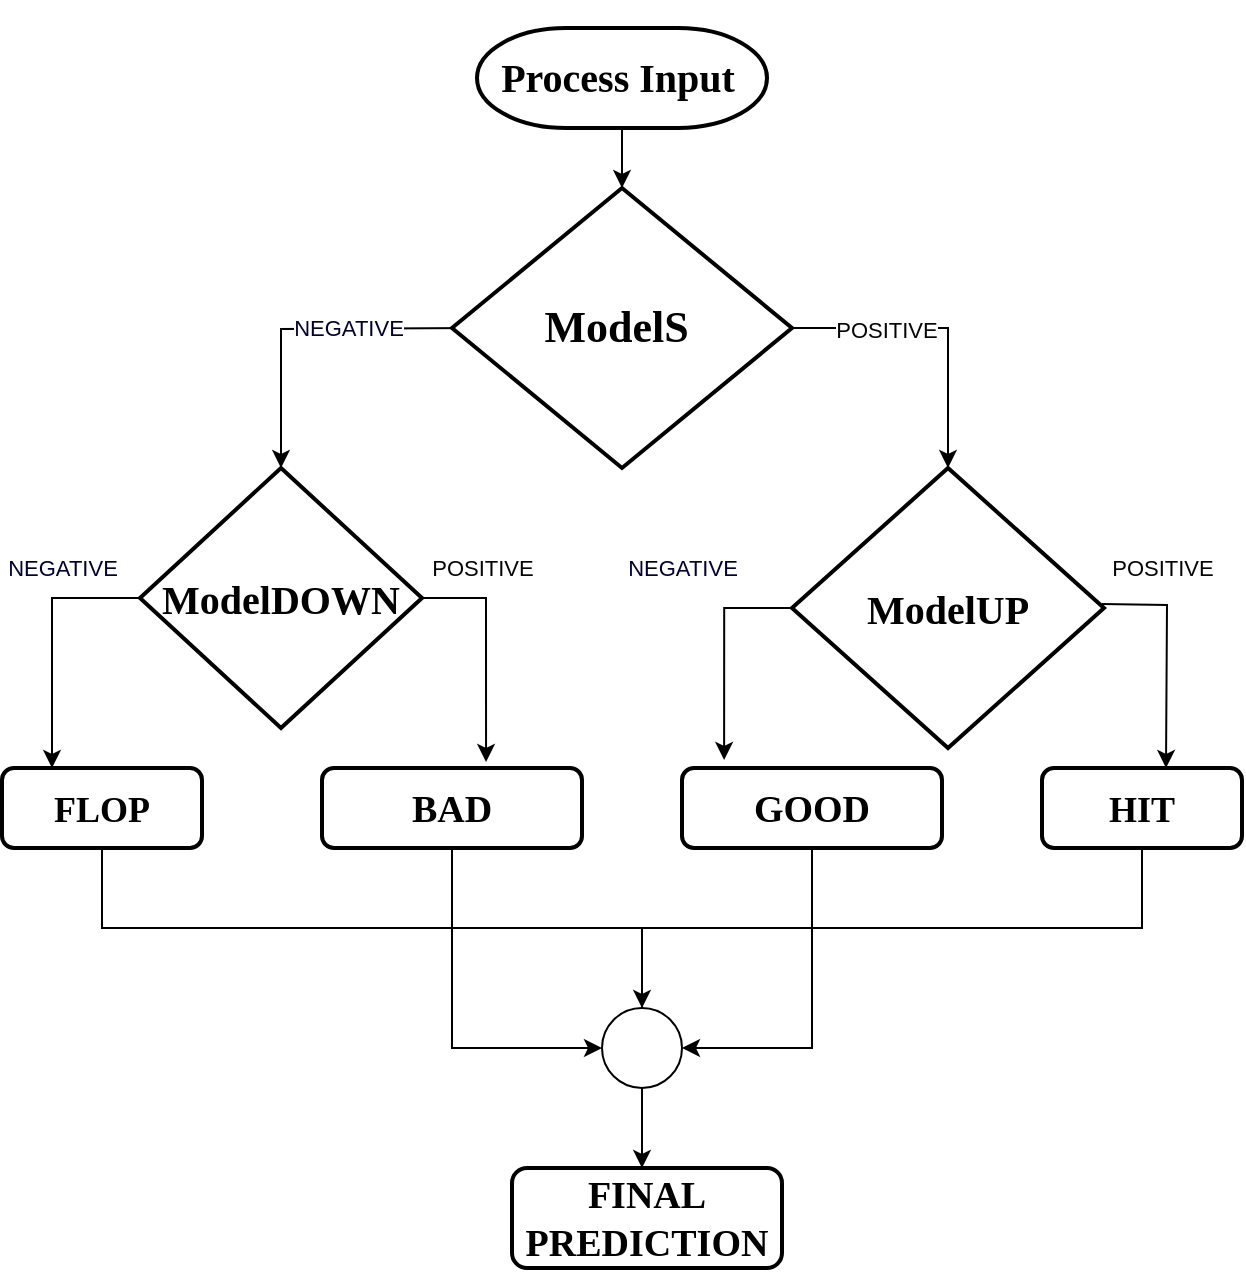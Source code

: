 <mxfile version="22.1.16" type="github">
  <diagram id="C5RBs43oDa-KdzZeNtuy" name="Page-1">
    <mxGraphModel dx="954" dy="647" grid="1" gridSize="10" guides="1" tooltips="1" connect="1" arrows="1" fold="1" page="1" pageScale="1" pageWidth="827" pageHeight="1169" background="#ffffff" math="0" shadow="0">
      <root>
        <mxCell id="WIyWlLk6GJQsqaUBKTNV-0" />
        <mxCell id="WIyWlLk6GJQsqaUBKTNV-1" parent="WIyWlLk6GJQsqaUBKTNV-0" />
        <mxCell id="fwAcgCH4Cena5gtede_H-2" value="" style="edgeStyle=orthogonalEdgeStyle;rounded=0;hachureGap=4;orthogonalLoop=1;jettySize=auto;html=1;fontFamily=Architects Daughter;fontSource=https%3A%2F%2Ffonts.googleapis.com%2Fcss%3Ffamily%3DArchitects%2BDaughter;fontSize=16;labelBackgroundColor=none;fontColor=default;" parent="WIyWlLk6GJQsqaUBKTNV-1" source="fwAcgCH4Cena5gtede_H-0" target="fwAcgCH4Cena5gtede_H-1" edge="1">
          <mxGeometry relative="1" as="geometry" />
        </mxCell>
        <mxCell id="fwAcgCH4Cena5gtede_H-0" value="&lt;h4&gt;&lt;font style=&quot;font-size: 20px;&quot; face=&quot;Times New Roman&quot;&gt;Process Input&amp;nbsp;&lt;/font&gt;&lt;/h4&gt;" style="strokeWidth=2;html=1;shape=mxgraph.flowchart.terminator;whiteSpace=wrap;rounded=0;hachureGap=4;fontFamily=Architects Daughter;fontSource=https%3A%2F%2Ffonts.googleapis.com%2Fcss%3Ffamily%3DArchitects%2BDaughter;fontSize=20;labelBackgroundColor=none;gradientDirection=north;" parent="WIyWlLk6GJQsqaUBKTNV-1" vertex="1">
          <mxGeometry x="277.5" y="230" width="145" height="50" as="geometry" />
        </mxCell>
        <mxCell id="fwAcgCH4Cena5gtede_H-16" value="" style="edgeStyle=orthogonalEdgeStyle;rounded=0;hachureGap=4;orthogonalLoop=1;jettySize=auto;html=1;fontFamily=Architects Daughter;fontSource=https%3A%2F%2Ffonts.googleapis.com%2Fcss%3Ffamily%3DArchitects%2BDaughter;fontSize=16;labelBackgroundColor=none;fontColor=default;" parent="WIyWlLk6GJQsqaUBKTNV-1" source="fwAcgCH4Cena5gtede_H-1" target="fwAcgCH4Cena5gtede_H-13" edge="1">
          <mxGeometry relative="1" as="geometry">
            <Array as="points">
              <mxPoint x="513" y="380" />
            </Array>
          </mxGeometry>
        </mxCell>
        <mxCell id="fwAcgCH4Cena5gtede_H-19" value="POSITIVE" style="edgeLabel;html=1;align=center;verticalAlign=middle;resizable=0;points=[];labelBackgroundColor=default;fontColor=#050505;rounded=0;labelBorderColor=none;" parent="fwAcgCH4Cena5gtede_H-16" vertex="1" connectable="0">
          <mxGeometry x="-0.365" y="-1" relative="1" as="geometry">
            <mxPoint as="offset" />
          </mxGeometry>
        </mxCell>
        <mxCell id="fwAcgCH4Cena5gtede_H-18" style="edgeStyle=orthogonalEdgeStyle;rounded=0;hachureGap=4;orthogonalLoop=1;jettySize=auto;html=1;fontFamily=Architects Daughter;fontSource=https%3A%2F%2Ffonts.googleapis.com%2Fcss%3Ffamily%3DArchitects%2BDaughter;fontSize=16;labelBackgroundColor=none;fontColor=default;" parent="WIyWlLk6GJQsqaUBKTNV-1" target="fwAcgCH4Cena5gtede_H-17" edge="1">
          <mxGeometry relative="1" as="geometry">
            <mxPoint x="277.5" y="380" as="sourcePoint" />
            <mxPoint x="114.5" y="380" as="targetPoint" />
          </mxGeometry>
        </mxCell>
        <mxCell id="fwAcgCH4Cena5gtede_H-20" value="NEGATIVE" style="edgeLabel;html=1;align=center;verticalAlign=middle;resizable=0;points=[];labelBackgroundColor=default;fontColor=#000033;rounded=0;" parent="fwAcgCH4Cena5gtede_H-18" vertex="1" connectable="0">
          <mxGeometry x="-0.231" y="-1" relative="1" as="geometry">
            <mxPoint as="offset" />
          </mxGeometry>
        </mxCell>
        <mxCell id="fwAcgCH4Cena5gtede_H-1" value="&lt;pre&gt;&lt;font size=&quot;1&quot; face=&quot;Times New Roman&quot;&gt;&lt;b style=&quot;font-size: 22px;&quot;&gt;ModelS &lt;/b&gt;&lt;/font&gt;&lt;/pre&gt;" style="rhombus;whiteSpace=wrap;html=1;fontSize=20;fontFamily=Architects Daughter;strokeWidth=2;rounded=0;hachureGap=4;fontSource=https%3A%2F%2Ffonts.googleapis.com%2Fcss%3Ffamily%3DArchitects%2BDaughter;labelBackgroundColor=none;gradientDirection=north;" parent="WIyWlLk6GJQsqaUBKTNV-1" vertex="1">
          <mxGeometry x="265" y="310" width="170" height="140" as="geometry" />
        </mxCell>
        <mxCell id="fwAcgCH4Cena5gtede_H-47" style="edgeStyle=orthogonalEdgeStyle;rounded=0;orthogonalLoop=1;jettySize=auto;html=1;exitX=0.5;exitY=1;exitDx=0;exitDy=0;entryX=0.162;entryY=-0.1;entryDx=0;entryDy=0;entryPerimeter=0;labelBackgroundColor=none;fontColor=default;" parent="WIyWlLk6GJQsqaUBKTNV-1" source="fwAcgCH4Cena5gtede_H-13" target="fwAcgCH4Cena5gtede_H-41" edge="1">
          <mxGeometry relative="1" as="geometry" />
        </mxCell>
        <mxCell id="fwAcgCH4Cena5gtede_H-13" value="&lt;pre&gt;&lt;font size=&quot;1&quot; face=&quot;Times New Roman&quot;&gt;&lt;b style=&quot;font-size: 20px;&quot;&gt;ModelUP&lt;/b&gt;&lt;/font&gt;&lt;/pre&gt;" style="rhombus;whiteSpace=wrap;html=1;fontSize=20;fontFamily=Architects Daughter;strokeWidth=2;rounded=0;hachureGap=4;fontSource=https%3A%2F%2Ffonts.googleapis.com%2Fcss%3Ffamily%3DArchitects%2BDaughter;direction=south;labelBackgroundColor=none;gradientDirection=south;" parent="WIyWlLk6GJQsqaUBKTNV-1" vertex="1">
          <mxGeometry x="435" y="450" width="156" height="140" as="geometry" />
        </mxCell>
        <mxCell id="fwAcgCH4Cena5gtede_H-43" style="edgeStyle=orthogonalEdgeStyle;rounded=0;orthogonalLoop=1;jettySize=auto;html=1;exitX=0.5;exitY=0;exitDx=0;exitDy=0;entryX=0.631;entryY=-0.075;entryDx=0;entryDy=0;entryPerimeter=0;labelBackgroundColor=none;fontColor=default;" parent="WIyWlLk6GJQsqaUBKTNV-1" source="fwAcgCH4Cena5gtede_H-17" target="fwAcgCH4Cena5gtede_H-38" edge="1">
          <mxGeometry relative="1" as="geometry" />
        </mxCell>
        <mxCell id="fwAcgCH4Cena5gtede_H-49" style="edgeStyle=orthogonalEdgeStyle;rounded=0;orthogonalLoop=1;jettySize=auto;html=1;exitX=0.5;exitY=1;exitDx=0;exitDy=0;entryX=0.25;entryY=0;entryDx=0;entryDy=0;labelBackgroundColor=none;fontColor=default;" parent="WIyWlLk6GJQsqaUBKTNV-1" source="fwAcgCH4Cena5gtede_H-17" target="fwAcgCH4Cena5gtede_H-34" edge="1">
          <mxGeometry relative="1" as="geometry" />
        </mxCell>
        <mxCell id="fwAcgCH4Cena5gtede_H-17" value="&lt;pre&gt;&lt;font size=&quot;1&quot; face=&quot;Times New Roman&quot;&gt;&lt;b style=&quot;font-size: 20px;&quot;&gt;ModelDOWN&lt;/b&gt;&lt;/font&gt;&lt;/pre&gt;" style="rhombus;whiteSpace=wrap;html=1;fontSize=20;fontFamily=Architects Daughter;strokeWidth=2;rounded=0;hachureGap=4;fontSource=https%3A%2F%2Ffonts.googleapis.com%2Fcss%3Ffamily%3DArchitects%2BDaughter;direction=south;labelBackgroundColor=none;gradientDirection=north;" parent="WIyWlLk6GJQsqaUBKTNV-1" vertex="1">
          <mxGeometry x="109" y="450" width="141" height="130" as="geometry" />
        </mxCell>
        <mxCell id="fwAcgCH4Cena5gtede_H-60" style="edgeStyle=orthogonalEdgeStyle;rounded=0;orthogonalLoop=1;jettySize=auto;html=1;exitX=0.5;exitY=1;exitDx=0;exitDy=0;entryX=0.5;entryY=1;entryDx=0;entryDy=0;labelBackgroundColor=none;fontColor=default;" parent="WIyWlLk6GJQsqaUBKTNV-1" edge="1">
          <mxGeometry relative="1" as="geometry">
            <mxPoint x="90" y="630" as="sourcePoint" />
            <mxPoint x="360" y="750" as="targetPoint" />
            <Array as="points">
              <mxPoint x="90" y="680" />
              <mxPoint x="360" y="680" />
            </Array>
          </mxGeometry>
        </mxCell>
        <mxCell id="fwAcgCH4Cena5gtede_H-34" value="&lt;font face=&quot;Times New Roman&quot;&gt;&lt;b style=&quot;font-size: 18px;&quot;&gt;FLOP&lt;/b&gt;&lt;/font&gt;" style="whiteSpace=wrap;html=1;fontSize=20;fontFamily=Architects Daughter;strokeWidth=2;rounded=1;hachureGap=4;fontSource=https%3A%2F%2Ffonts.googleapis.com%2Fcss%3Ffamily%3DArchitects%2BDaughter;labelBackgroundColor=none;gradientDirection=north;shadow=0;" parent="WIyWlLk6GJQsqaUBKTNV-1" vertex="1">
          <mxGeometry x="40" y="600" width="100" height="40" as="geometry" />
        </mxCell>
        <mxCell id="fwAcgCH4Cena5gtede_H-57" style="edgeStyle=orthogonalEdgeStyle;rounded=0;orthogonalLoop=1;jettySize=auto;html=1;exitX=0.5;exitY=1;exitDx=0;exitDy=0;entryX=0;entryY=0.5;entryDx=0;entryDy=0;labelBackgroundColor=none;fontColor=default;" parent="WIyWlLk6GJQsqaUBKTNV-1" source="fwAcgCH4Cena5gtede_H-38" target="fwAcgCH4Cena5gtede_H-51" edge="1">
          <mxGeometry relative="1" as="geometry" />
        </mxCell>
        <mxCell id="fwAcgCH4Cena5gtede_H-38" value="&lt;font size=&quot;1&quot; face=&quot;Times New Roman&quot;&gt;&lt;b style=&quot;font-size: 19px;&quot;&gt;BAD&lt;/b&gt;&lt;/font&gt;" style="whiteSpace=wrap;html=1;fontSize=20;fontFamily=Architects Daughter;strokeWidth=2;rounded=1;hachureGap=4;fontSource=https%3A%2F%2Ffonts.googleapis.com%2Fcss%3Ffamily%3DArchitects%2BDaughter;labelBackgroundColor=none;gradientDirection=north;shadow=0;" parent="WIyWlLk6GJQsqaUBKTNV-1" vertex="1">
          <mxGeometry x="200" y="600" width="130" height="40" as="geometry" />
        </mxCell>
        <mxCell id="fwAcgCH4Cena5gtede_H-52" style="edgeStyle=orthogonalEdgeStyle;rounded=0;orthogonalLoop=1;jettySize=auto;html=1;exitX=0.5;exitY=1;exitDx=0;exitDy=0;entryX=1;entryY=0.5;entryDx=0;entryDy=0;labelBackgroundColor=none;fontColor=default;" parent="WIyWlLk6GJQsqaUBKTNV-1" source="fwAcgCH4Cena5gtede_H-41" target="fwAcgCH4Cena5gtede_H-51" edge="1">
          <mxGeometry relative="1" as="geometry" />
        </mxCell>
        <mxCell id="fwAcgCH4Cena5gtede_H-41" value="&lt;font size=&quot;1&quot; face=&quot;Times New Roman&quot;&gt;&lt;b style=&quot;font-size: 19px;&quot;&gt;GOOD&lt;/b&gt;&lt;/font&gt;" style="whiteSpace=wrap;html=1;fontSize=20;fontFamily=Architects Daughter;strokeWidth=2;rounded=1;hachureGap=4;fontSource=https%3A%2F%2Ffonts.googleapis.com%2Fcss%3Ffamily%3DArchitects%2BDaughter;labelBackgroundColor=none;gradientDirection=north;shadow=0;" parent="WIyWlLk6GJQsqaUBKTNV-1" vertex="1">
          <mxGeometry x="380" y="600" width="130" height="40" as="geometry" />
        </mxCell>
        <mxCell id="fwAcgCH4Cena5gtede_H-58" style="edgeStyle=orthogonalEdgeStyle;rounded=0;orthogonalLoop=1;jettySize=auto;html=1;exitX=0.5;exitY=1;exitDx=0;exitDy=0;labelBackgroundColor=none;fontColor=default;" parent="WIyWlLk6GJQsqaUBKTNV-1" source="fwAcgCH4Cena5gtede_H-42" target="fwAcgCH4Cena5gtede_H-51" edge="1">
          <mxGeometry relative="1" as="geometry" />
        </mxCell>
        <mxCell id="fwAcgCH4Cena5gtede_H-42" value="&lt;font face=&quot;Times New Roman&quot;&gt;&lt;b style=&quot;font-size: 18px;&quot;&gt;HIT&lt;/b&gt;&lt;/font&gt;" style="whiteSpace=wrap;html=1;fontSize=20;fontFamily=Architects Daughter;strokeWidth=2;rounded=1;hachureGap=4;fontSource=https%3A%2F%2Ffonts.googleapis.com%2Fcss%3Ffamily%3DArchitects%2BDaughter;labelBackgroundColor=none;gradientDirection=north;shadow=0;glass=0;" parent="WIyWlLk6GJQsqaUBKTNV-1" vertex="1">
          <mxGeometry x="560" y="600" width="100" height="40" as="geometry" />
        </mxCell>
        <mxCell id="fwAcgCH4Cena5gtede_H-45" style="edgeStyle=orthogonalEdgeStyle;rounded=0;orthogonalLoop=1;jettySize=auto;html=1;exitX=0.5;exitY=0;exitDx=0;exitDy=0;entryX=0.631;entryY=-0.075;entryDx=0;entryDy=0;entryPerimeter=0;labelBackgroundColor=none;fontColor=default;" parent="WIyWlLk6GJQsqaUBKTNV-1" edge="1">
          <mxGeometry relative="1" as="geometry">
            <mxPoint x="590" y="518" as="sourcePoint" />
            <mxPoint x="622" y="600" as="targetPoint" />
          </mxGeometry>
        </mxCell>
        <mxCell id="fwAcgCH4Cena5gtede_H-62" value="" style="edgeStyle=orthogonalEdgeStyle;rounded=0;orthogonalLoop=1;jettySize=auto;html=1;labelBackgroundColor=none;fontColor=default;" parent="WIyWlLk6GJQsqaUBKTNV-1" source="fwAcgCH4Cena5gtede_H-51" edge="1">
          <mxGeometry relative="1" as="geometry">
            <mxPoint x="360" y="800" as="targetPoint" />
          </mxGeometry>
        </mxCell>
        <mxCell id="fwAcgCH4Cena5gtede_H-51" value="" style="ellipse;whiteSpace=wrap;html=1;aspect=fixed;labelBackgroundColor=none;rounded=0;gradientDirection=north;" parent="WIyWlLk6GJQsqaUBKTNV-1" vertex="1">
          <mxGeometry x="340" y="720" width="40" height="40" as="geometry" />
        </mxCell>
        <mxCell id="fwAcgCH4Cena5gtede_H-63" value="&lt;font size=&quot;1&quot; face=&quot;Times New Roman&quot;&gt;&lt;b style=&quot;font-size: 19px;&quot;&gt;FINAL PREDICTION&lt;/b&gt;&lt;/font&gt;" style="whiteSpace=wrap;html=1;fontSize=20;fontFamily=Architects Daughter;strokeWidth=2;rounded=1;hachureGap=4;fontSource=https%3A%2F%2Ffonts.googleapis.com%2Fcss%3Ffamily%3DArchitects%2BDaughter;labelBackgroundColor=none;gradientDirection=north;" parent="WIyWlLk6GJQsqaUBKTNV-1" vertex="1">
          <mxGeometry x="295" y="800" width="135" height="50" as="geometry" />
        </mxCell>
        <mxCell id="aO7RZ_I5jLmptzOW3vkR-0" value="POSITIVE" style="edgeLabel;html=1;align=center;verticalAlign=middle;resizable=0;points=[];labelBackgroundColor=default;fontColor=#050505;rounded=0;labelBorderColor=none;" vertex="1" connectable="0" parent="WIyWlLk6GJQsqaUBKTNV-1">
          <mxGeometry x="620" y="500" as="geometry" />
        </mxCell>
        <mxCell id="aO7RZ_I5jLmptzOW3vkR-1" value="NEGATIVE" style="edgeLabel;html=1;align=center;verticalAlign=middle;resizable=0;points=[];labelBackgroundColor=default;fontColor=#000033;rounded=0;" vertex="1" connectable="0" parent="WIyWlLk6GJQsqaUBKTNV-1">
          <mxGeometry x="379.996" y="499.997" as="geometry" />
        </mxCell>
        <mxCell id="aO7RZ_I5jLmptzOW3vkR-2" value="POSITIVE" style="edgeLabel;html=1;align=center;verticalAlign=middle;resizable=0;points=[];labelBackgroundColor=default;fontColor=#050505;rounded=0;labelBorderColor=none;" vertex="1" connectable="0" parent="WIyWlLk6GJQsqaUBKTNV-1">
          <mxGeometry x="280" y="500" as="geometry" />
        </mxCell>
        <mxCell id="aO7RZ_I5jLmptzOW3vkR-3" value="NEGATIVE" style="edgeLabel;html=1;align=center;verticalAlign=middle;resizable=0;points=[];labelBackgroundColor=default;fontColor=#000033;rounded=0;" vertex="1" connectable="0" parent="WIyWlLk6GJQsqaUBKTNV-1">
          <mxGeometry x="69.996" y="499.997" as="geometry" />
        </mxCell>
      </root>
    </mxGraphModel>
  </diagram>
</mxfile>
